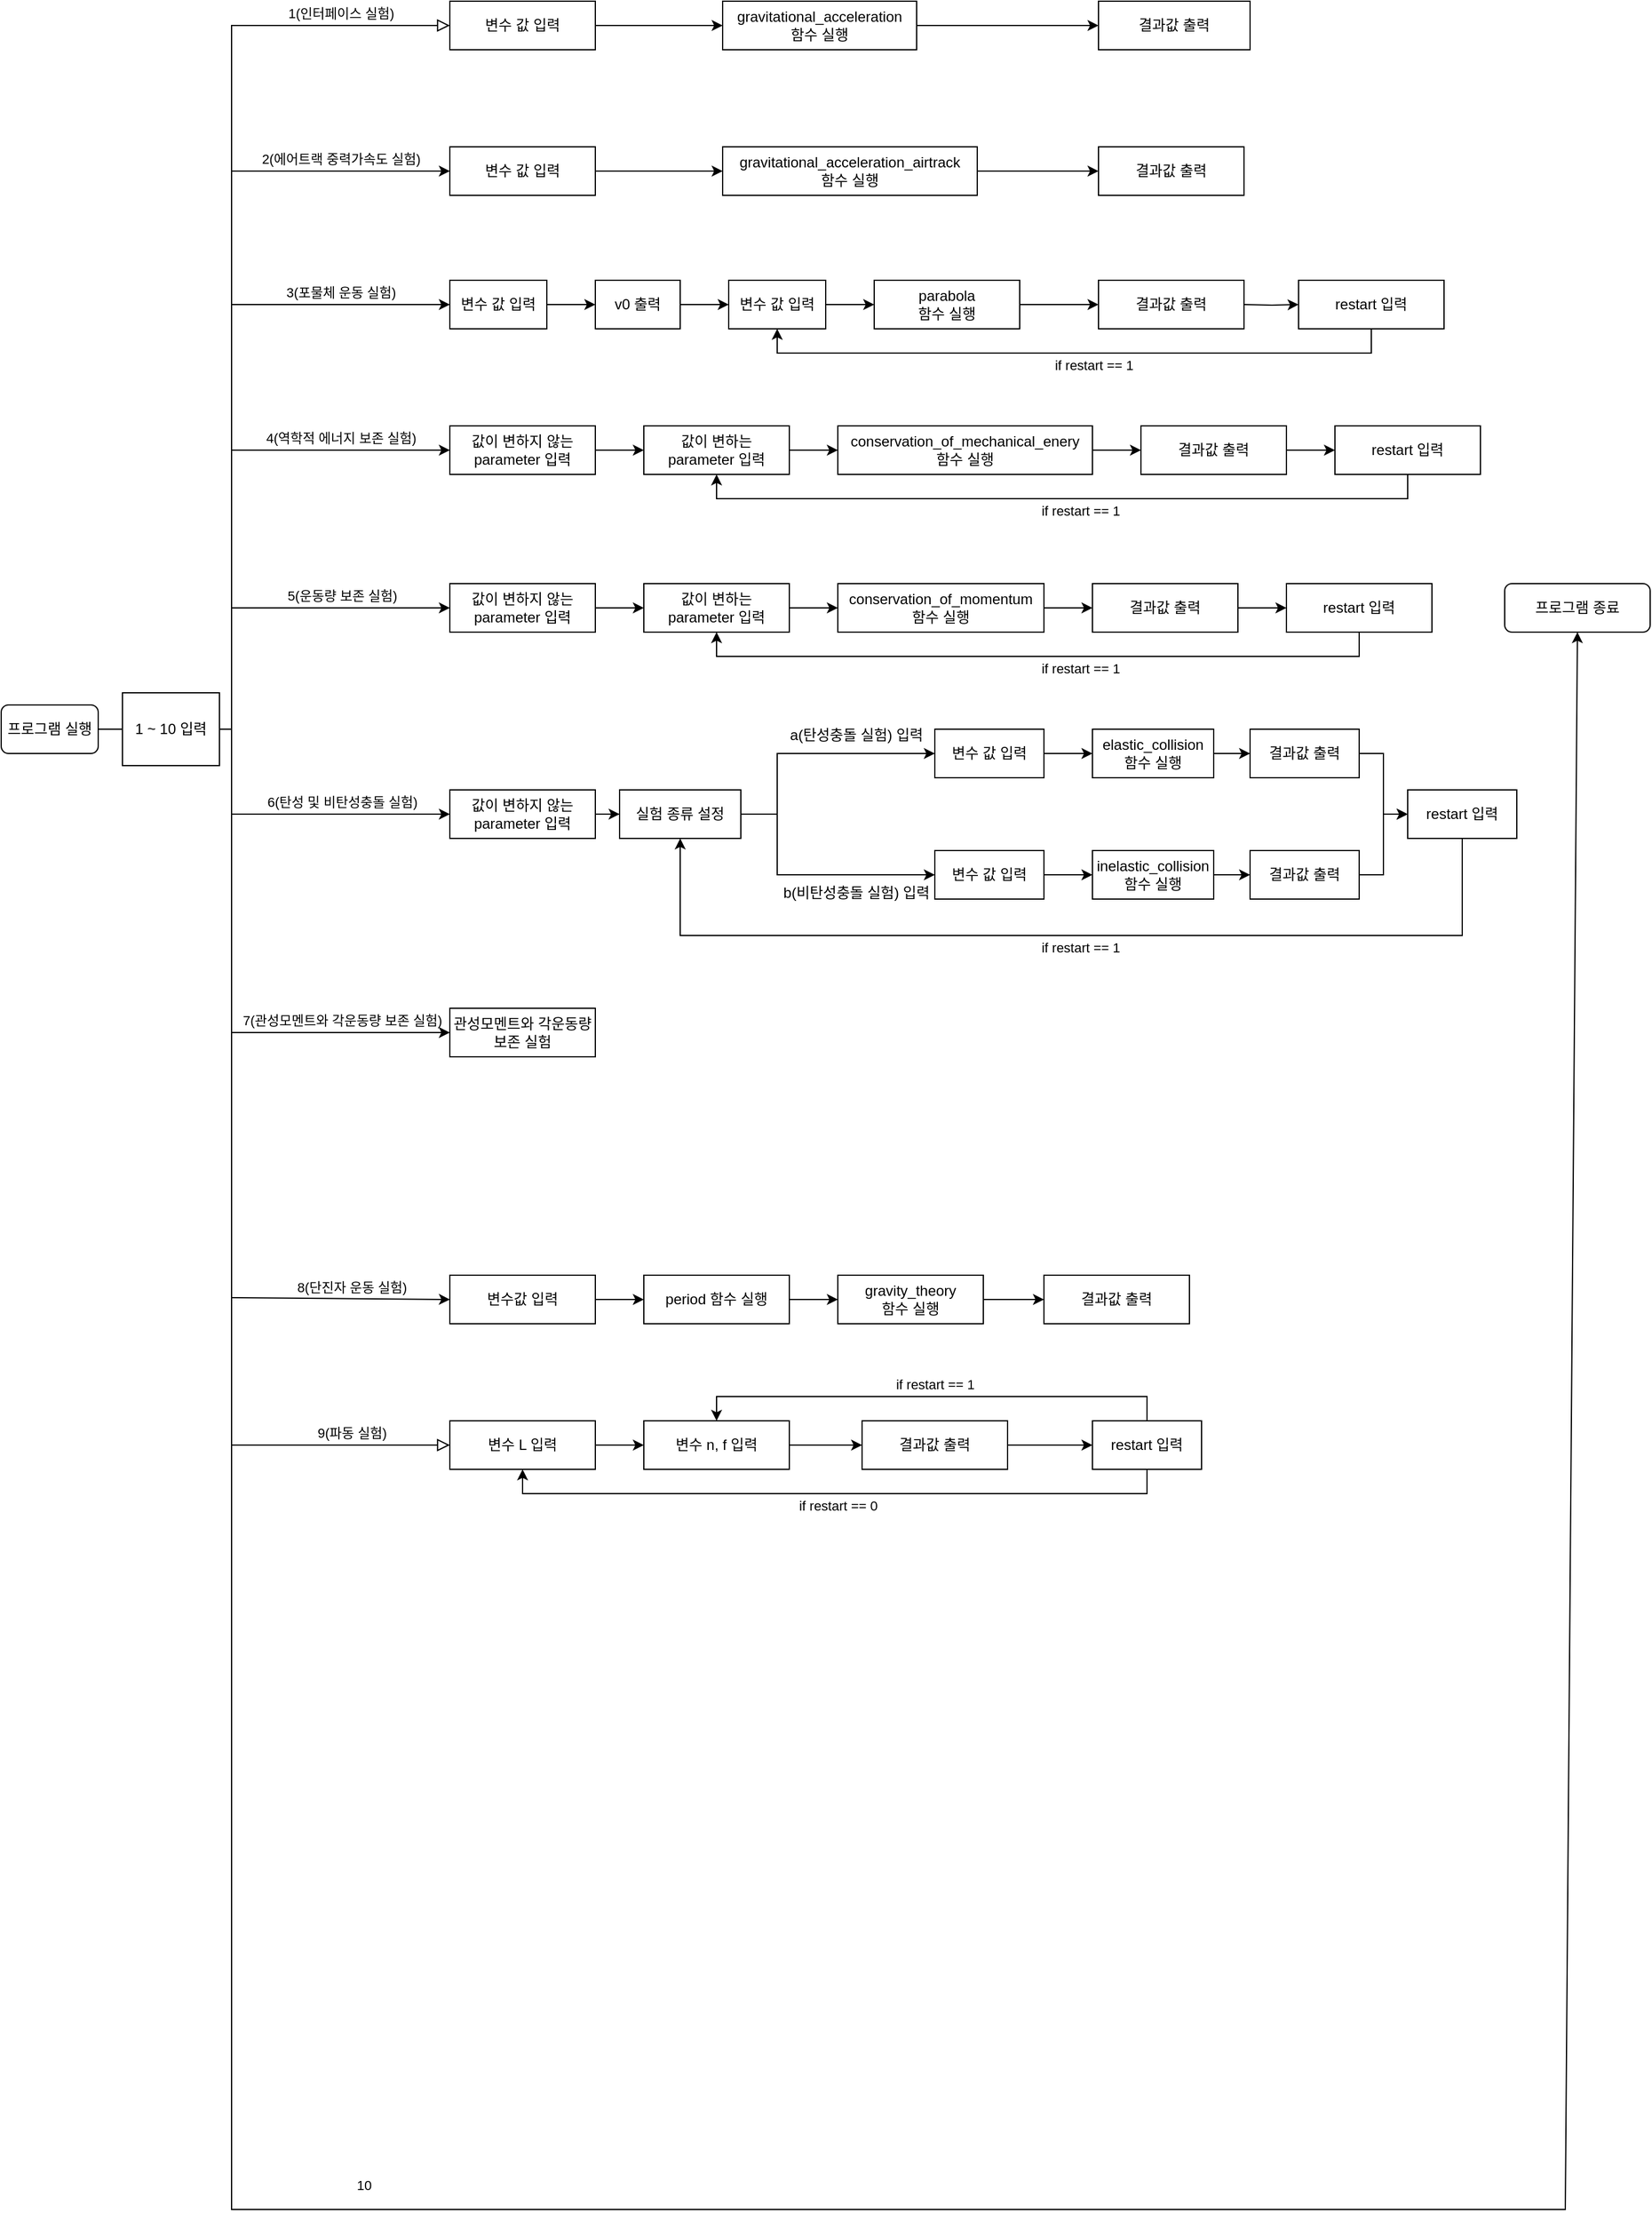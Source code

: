 <mxfile version="24.2.3" type="github">
  <diagram id="C5RBs43oDa-KdzZeNtuy" name="Page-1">
    <mxGraphModel dx="1603" dy="894" grid="1" gridSize="10" guides="1" tooltips="1" connect="1" arrows="1" fold="1" page="1" pageScale="1" pageWidth="690" pageHeight="980" math="0" shadow="0">
      <root>
        <mxCell id="WIyWlLk6GJQsqaUBKTNV-0" />
        <mxCell id="WIyWlLk6GJQsqaUBKTNV-1" parent="WIyWlLk6GJQsqaUBKTNV-0" />
        <mxCell id="WIyWlLk6GJQsqaUBKTNV-2" value="" style="rounded=0;html=1;jettySize=auto;orthogonalLoop=1;fontSize=11;endArrow=block;endFill=0;endSize=8;strokeWidth=1;shadow=0;labelBackgroundColor=none;edgeStyle=orthogonalEdgeStyle;" parent="WIyWlLk6GJQsqaUBKTNV-1" source="WIyWlLk6GJQsqaUBKTNV-3" edge="1">
          <mxGeometry relative="1" as="geometry">
            <mxPoint x="160" y="690" as="targetPoint" />
          </mxGeometry>
        </mxCell>
        <mxCell id="WIyWlLk6GJQsqaUBKTNV-3" value="프로그램 실행" style="rounded=1;whiteSpace=wrap;html=1;fontSize=12;glass=0;strokeWidth=1;shadow=0;" parent="WIyWlLk6GJQsqaUBKTNV-1" vertex="1">
          <mxGeometry x="10" y="670" width="80" height="40" as="geometry" />
        </mxCell>
        <mxCell id="WIyWlLk6GJQsqaUBKTNV-5" value="" style="edgeStyle=orthogonalEdgeStyle;rounded=0;html=1;jettySize=auto;orthogonalLoop=1;fontSize=11;endArrow=block;endFill=0;endSize=8;strokeWidth=1;shadow=0;labelBackgroundColor=none;entryX=0;entryY=0.5;entryDx=0;entryDy=0;exitX=1;exitY=0.5;exitDx=0;exitDy=0;" parent="WIyWlLk6GJQsqaUBKTNV-1" edge="1" target="WIyWlLk6GJQsqaUBKTNV-7" source="vzKUUmcyO4X9Xhw-Ob6t-32">
          <mxGeometry y="10" relative="1" as="geometry">
            <mxPoint as="offset" />
            <mxPoint x="200" y="560" as="sourcePoint" />
            <mxPoint x="280" y="110" as="targetPoint" />
            <Array as="points">
              <mxPoint x="200" y="690" />
              <mxPoint x="200" y="110" />
            </Array>
          </mxGeometry>
        </mxCell>
        <mxCell id="vzKUUmcyO4X9Xhw-Ob6t-40" style="edgeStyle=orthogonalEdgeStyle;rounded=0;orthogonalLoop=1;jettySize=auto;html=1;exitX=1;exitY=0.5;exitDx=0;exitDy=0;entryX=0;entryY=0.5;entryDx=0;entryDy=0;" parent="WIyWlLk6GJQsqaUBKTNV-1" source="WIyWlLk6GJQsqaUBKTNV-7" target="vzKUUmcyO4X9Xhw-Ob6t-39" edge="1">
          <mxGeometry relative="1" as="geometry" />
        </mxCell>
        <mxCell id="WIyWlLk6GJQsqaUBKTNV-7" value="변수 값 입력" style="rounded=0;whiteSpace=wrap;html=1;fontSize=12;glass=0;strokeWidth=1;shadow=0;" parent="WIyWlLk6GJQsqaUBKTNV-1" vertex="1">
          <mxGeometry x="380" y="90" width="120" height="40" as="geometry" />
        </mxCell>
        <mxCell id="vzKUUmcyO4X9Xhw-Ob6t-4" value="" style="rounded=0;html=1;jettySize=auto;orthogonalLoop=1;fontSize=11;endArrow=block;endFill=0;endSize=8;strokeWidth=1;shadow=0;labelBackgroundColor=none;edgeStyle=orthogonalEdgeStyle;exitX=1;exitY=0.5;exitDx=0;exitDy=0;entryX=0;entryY=0.5;entryDx=0;entryDy=0;" parent="WIyWlLk6GJQsqaUBKTNV-1" source="vzKUUmcyO4X9Xhw-Ob6t-32" target="vzKUUmcyO4X9Xhw-Ob6t-3" edge="1">
          <mxGeometry y="20" relative="1" as="geometry">
            <mxPoint as="offset" />
            <mxPoint x="200" y="720" as="sourcePoint" />
            <mxPoint x="130" y="190" as="targetPoint" />
            <Array as="points">
              <mxPoint x="200" y="690" />
              <mxPoint x="200" y="1280" />
            </Array>
          </mxGeometry>
        </mxCell>
        <mxCell id="ZHszuMVohtlVknCxv1Yf-81" style="edgeStyle=orthogonalEdgeStyle;rounded=0;orthogonalLoop=1;jettySize=auto;html=1;entryX=0;entryY=0.5;entryDx=0;entryDy=0;" edge="1" parent="WIyWlLk6GJQsqaUBKTNV-1" source="vzKUUmcyO4X9Xhw-Ob6t-3" target="ZHszuMVohtlVknCxv1Yf-80">
          <mxGeometry relative="1" as="geometry" />
        </mxCell>
        <mxCell id="vzKUUmcyO4X9Xhw-Ob6t-3" value="변수 L 입력" style="rounded=0;whiteSpace=wrap;html=1;fontSize=12;glass=0;strokeWidth=1;shadow=0;" parent="WIyWlLk6GJQsqaUBKTNV-1" vertex="1">
          <mxGeometry x="380" y="1260" width="120" height="40" as="geometry" />
        </mxCell>
        <mxCell id="ZHszuMVohtlVknCxv1Yf-7" style="edgeStyle=orthogonalEdgeStyle;rounded=0;orthogonalLoop=1;jettySize=auto;html=1;exitX=1;exitY=0.5;exitDx=0;exitDy=0;entryX=0;entryY=0.5;entryDx=0;entryDy=0;" edge="1" parent="WIyWlLk6GJQsqaUBKTNV-1" source="vzKUUmcyO4X9Xhw-Ob6t-5" target="ZHszuMVohtlVknCxv1Yf-9">
          <mxGeometry relative="1" as="geometry">
            <mxPoint x="570" y="340" as="targetPoint" />
          </mxGeometry>
        </mxCell>
        <mxCell id="vzKUUmcyO4X9Xhw-Ob6t-5" value="변수 값 입력" style="rounded=0;whiteSpace=wrap;html=1;fontSize=12;glass=0;strokeWidth=1;shadow=0;" parent="WIyWlLk6GJQsqaUBKTNV-1" vertex="1">
          <mxGeometry x="380" y="320" width="80" height="40" as="geometry" />
        </mxCell>
        <mxCell id="vzKUUmcyO4X9Xhw-Ob6t-6" value="&lt;div&gt;관성모멘트와 각운동량&lt;/div&gt;&lt;div&gt;보존 실험&lt;br&gt;&lt;/div&gt;" style="rounded=0;whiteSpace=wrap;html=1;fontSize=12;glass=0;strokeWidth=1;shadow=0;" parent="WIyWlLk6GJQsqaUBKTNV-1" vertex="1">
          <mxGeometry x="380" y="920" width="120" height="40" as="geometry" />
        </mxCell>
        <mxCell id="vzKUUmcyO4X9Xhw-Ob6t-44" style="edgeStyle=orthogonalEdgeStyle;rounded=0;orthogonalLoop=1;jettySize=auto;html=1;exitX=1;exitY=0.5;exitDx=0;exitDy=0;entryX=0;entryY=0.5;entryDx=0;entryDy=0;" parent="WIyWlLk6GJQsqaUBKTNV-1" source="vzKUUmcyO4X9Xhw-Ob6t-7" target="vzKUUmcyO4X9Xhw-Ob6t-43" edge="1">
          <mxGeometry relative="1" as="geometry" />
        </mxCell>
        <mxCell id="vzKUUmcyO4X9Xhw-Ob6t-7" value="변수 값 입력" style="rounded=0;whiteSpace=wrap;html=1;fontSize=12;glass=0;strokeWidth=1;shadow=0;" parent="WIyWlLk6GJQsqaUBKTNV-1" vertex="1">
          <mxGeometry x="380" y="210" width="120" height="40" as="geometry" />
        </mxCell>
        <mxCell id="ZHszuMVohtlVknCxv1Yf-56" style="edgeStyle=orthogonalEdgeStyle;rounded=0;orthogonalLoop=1;jettySize=auto;html=1;entryX=0;entryY=0.5;entryDx=0;entryDy=0;" edge="1" parent="WIyWlLk6GJQsqaUBKTNV-1" source="vzKUUmcyO4X9Xhw-Ob6t-8" target="ZHszuMVohtlVknCxv1Yf-55">
          <mxGeometry relative="1" as="geometry" />
        </mxCell>
        <mxCell id="vzKUUmcyO4X9Xhw-Ob6t-8" value="&lt;div&gt;값이 변하지 않는&lt;/div&gt;&lt;div&gt;parameter 입력&lt;br&gt;&lt;/div&gt;" style="rounded=0;whiteSpace=wrap;html=1;fontSize=12;glass=0;strokeWidth=1;shadow=0;" parent="WIyWlLk6GJQsqaUBKTNV-1" vertex="1">
          <mxGeometry x="380" y="740" width="120" height="40" as="geometry" />
        </mxCell>
        <mxCell id="ZHszuMVohtlVknCxv1Yf-74" style="edgeStyle=orthogonalEdgeStyle;rounded=0;orthogonalLoop=1;jettySize=auto;html=1;entryX=0;entryY=0.5;entryDx=0;entryDy=0;" edge="1" parent="WIyWlLk6GJQsqaUBKTNV-1" source="vzKUUmcyO4X9Xhw-Ob6t-10" target="ZHszuMVohtlVknCxv1Yf-73">
          <mxGeometry relative="1" as="geometry" />
        </mxCell>
        <mxCell id="vzKUUmcyO4X9Xhw-Ob6t-10" value="변수값 입력" style="rounded=0;whiteSpace=wrap;html=1;fontSize=12;glass=0;strokeWidth=1;shadow=0;" parent="WIyWlLk6GJQsqaUBKTNV-1" vertex="1">
          <mxGeometry x="380" y="1140" width="120" height="40" as="geometry" />
        </mxCell>
        <mxCell id="ZHszuMVohtlVknCxv1Yf-26" style="edgeStyle=orthogonalEdgeStyle;rounded=0;orthogonalLoop=1;jettySize=auto;html=1;exitX=1;exitY=0.5;exitDx=0;exitDy=0;entryX=0;entryY=0.5;entryDx=0;entryDy=0;" edge="1" parent="WIyWlLk6GJQsqaUBKTNV-1" source="vzKUUmcyO4X9Xhw-Ob6t-11" target="ZHszuMVohtlVknCxv1Yf-23">
          <mxGeometry relative="1" as="geometry" />
        </mxCell>
        <mxCell id="vzKUUmcyO4X9Xhw-Ob6t-11" value="&lt;div&gt;값이 변하지 않는&lt;/div&gt;&lt;div&gt;parameter 입력&lt;br&gt;&lt;/div&gt;" style="rounded=0;whiteSpace=wrap;html=1;fontSize=12;glass=0;strokeWidth=1;shadow=0;" parent="WIyWlLk6GJQsqaUBKTNV-1" vertex="1">
          <mxGeometry x="380" y="440" width="120" height="40" as="geometry" />
        </mxCell>
        <mxCell id="vzKUUmcyO4X9Xhw-Ob6t-16" value="" style="endArrow=classic;html=1;rounded=0;entryX=0;entryY=0.5;entryDx=0;entryDy=0;" parent="WIyWlLk6GJQsqaUBKTNV-1" target="vzKUUmcyO4X9Xhw-Ob6t-7" edge="1">
          <mxGeometry width="50" height="50" relative="1" as="geometry">
            <mxPoint x="200" y="230" as="sourcePoint" />
            <mxPoint x="440" y="620" as="targetPoint" />
          </mxGeometry>
        </mxCell>
        <mxCell id="vzKUUmcyO4X9Xhw-Ob6t-18" value="2(에어트랙 중력가속도 실험)" style="edgeLabel;html=1;align=center;verticalAlign=middle;resizable=0;points=[];fontSize=11;" parent="vzKUUmcyO4X9Xhw-Ob6t-16" vertex="1" connectable="0">
          <mxGeometry x="0.375" y="1" relative="1" as="geometry">
            <mxPoint x="-34" y="-9" as="offset" />
          </mxGeometry>
        </mxCell>
        <mxCell id="vzKUUmcyO4X9Xhw-Ob6t-24" value="&lt;font style=&quot;font-size: 11px;&quot;&gt;1(인터페이스 실험)&lt;br&gt;&lt;/font&gt;" style="edgeLabel;html=1;align=center;verticalAlign=middle;resizable=0;points=[];" parent="vzKUUmcyO4X9Xhw-Ob6t-16" vertex="1" connectable="0">
          <mxGeometry x="0.375" y="1" relative="1" as="geometry">
            <mxPoint x="-34" y="-129" as="offset" />
          </mxGeometry>
        </mxCell>
        <mxCell id="vzKUUmcyO4X9Xhw-Ob6t-26" value="4(역학적 에너지 보존 실험)" style="edgeLabel;html=1;align=center;verticalAlign=middle;resizable=0;points=[];" parent="vzKUUmcyO4X9Xhw-Ob6t-16" vertex="1" connectable="0">
          <mxGeometry x="0.375" y="1" relative="1" as="geometry">
            <mxPoint x="-34" y="221" as="offset" />
          </mxGeometry>
        </mxCell>
        <mxCell id="vzKUUmcyO4X9Xhw-Ob6t-27" value="5(운동량 보존 실험)" style="edgeLabel;html=1;align=center;verticalAlign=middle;resizable=0;points=[];" parent="vzKUUmcyO4X9Xhw-Ob6t-16" vertex="1" connectable="0">
          <mxGeometry x="0.375" y="1" relative="1" as="geometry">
            <mxPoint x="-33" y="351" as="offset" />
          </mxGeometry>
        </mxCell>
        <mxCell id="vzKUUmcyO4X9Xhw-Ob6t-28" value="6(탄성 및 비탄성충돌 실험)" style="edgeLabel;html=1;align=center;verticalAlign=middle;resizable=0;points=[];" parent="vzKUUmcyO4X9Xhw-Ob6t-16" vertex="1" connectable="0">
          <mxGeometry x="0.375" y="1" relative="1" as="geometry">
            <mxPoint x="-33" y="521" as="offset" />
          </mxGeometry>
        </mxCell>
        <mxCell id="vzKUUmcyO4X9Xhw-Ob6t-29" value="7(관성모멘트와 각운동량 보존 실험)" style="edgeLabel;html=1;align=center;verticalAlign=middle;resizable=0;points=[];" parent="vzKUUmcyO4X9Xhw-Ob6t-16" vertex="1" connectable="0">
          <mxGeometry x="0.375" y="1" relative="1" as="geometry">
            <mxPoint x="-33" y="701" as="offset" />
          </mxGeometry>
        </mxCell>
        <mxCell id="vzKUUmcyO4X9Xhw-Ob6t-30" value="8(단진자 운동 실험)" style="edgeLabel;html=1;align=center;verticalAlign=middle;resizable=0;points=[];" parent="vzKUUmcyO4X9Xhw-Ob6t-16" vertex="1" connectable="0">
          <mxGeometry x="0.375" y="1" relative="1" as="geometry">
            <mxPoint x="-25" y="921" as="offset" />
          </mxGeometry>
        </mxCell>
        <mxCell id="vzKUUmcyO4X9Xhw-Ob6t-31" value="9(파동 실험)" style="edgeLabel;html=1;align=center;verticalAlign=middle;resizable=0;points=[];" parent="vzKUUmcyO4X9Xhw-Ob6t-16" vertex="1" connectable="0">
          <mxGeometry x="0.375" y="1" relative="1" as="geometry">
            <mxPoint x="-25" y="1041" as="offset" />
          </mxGeometry>
        </mxCell>
        <mxCell id="vzKUUmcyO4X9Xhw-Ob6t-25" value="3(포물체 운동 실험)" style="edgeLabel;html=1;align=center;verticalAlign=middle;resizable=0;points=[];" parent="vzKUUmcyO4X9Xhw-Ob6t-16" vertex="1" connectable="0">
          <mxGeometry x="0.375" y="1" relative="1" as="geometry">
            <mxPoint x="-34" y="101" as="offset" />
          </mxGeometry>
        </mxCell>
        <mxCell id="vzKUUmcyO4X9Xhw-Ob6t-38" value="10" style="edgeLabel;html=1;align=center;verticalAlign=middle;resizable=0;points=[];" parent="vzKUUmcyO4X9Xhw-Ob6t-16" vertex="1" connectable="0">
          <mxGeometry x="0.375" y="1" relative="1" as="geometry">
            <mxPoint x="-15" y="1661" as="offset" />
          </mxGeometry>
        </mxCell>
        <mxCell id="vzKUUmcyO4X9Xhw-Ob6t-17" value="" style="endArrow=classic;html=1;rounded=0;entryX=0;entryY=0.5;entryDx=0;entryDy=0;" parent="WIyWlLk6GJQsqaUBKTNV-1" edge="1" target="vzKUUmcyO4X9Xhw-Ob6t-5">
          <mxGeometry width="50" height="50" relative="1" as="geometry">
            <mxPoint x="200" y="340" as="sourcePoint" />
            <mxPoint x="280" y="343.5" as="targetPoint" />
          </mxGeometry>
        </mxCell>
        <mxCell id="vzKUUmcyO4X9Xhw-Ob6t-19" value="" style="endArrow=classic;html=1;rounded=0;entryX=0;entryY=0.5;entryDx=0;entryDy=0;" parent="WIyWlLk6GJQsqaUBKTNV-1" target="ZHszuMVohtlVknCxv1Yf-34" edge="1">
          <mxGeometry width="50" height="50" relative="1" as="geometry">
            <mxPoint x="200" y="590" as="sourcePoint" />
            <mxPoint x="380" y="590" as="targetPoint" />
          </mxGeometry>
        </mxCell>
        <mxCell id="vzKUUmcyO4X9Xhw-Ob6t-20" value="" style="endArrow=classic;html=1;rounded=0;entryX=0;entryY=0.5;entryDx=0;entryDy=0;" parent="WIyWlLk6GJQsqaUBKTNV-1" edge="1" target="vzKUUmcyO4X9Xhw-Ob6t-11">
          <mxGeometry width="50" height="50" relative="1" as="geometry">
            <mxPoint x="200" y="460" as="sourcePoint" />
            <mxPoint x="280" y="464.5" as="targetPoint" />
          </mxGeometry>
        </mxCell>
        <mxCell id="vzKUUmcyO4X9Xhw-Ob6t-21" value="" style="endArrow=classic;html=1;rounded=0;entryX=0;entryY=0.5;entryDx=0;entryDy=0;" parent="WIyWlLk6GJQsqaUBKTNV-1" edge="1" target="vzKUUmcyO4X9Xhw-Ob6t-8">
          <mxGeometry width="50" height="50" relative="1" as="geometry">
            <mxPoint x="200" y="760" as="sourcePoint" />
            <mxPoint x="280" y="756.5" as="targetPoint" />
          </mxGeometry>
        </mxCell>
        <mxCell id="vzKUUmcyO4X9Xhw-Ob6t-22" value="" style="endArrow=classic;html=1;rounded=0;entryX=0;entryY=0.5;entryDx=0;entryDy=0;" parent="WIyWlLk6GJQsqaUBKTNV-1" edge="1" target="vzKUUmcyO4X9Xhw-Ob6t-6">
          <mxGeometry width="50" height="50" relative="1" as="geometry">
            <mxPoint x="200" y="940" as="sourcePoint" />
            <mxPoint x="280" y="938.5" as="targetPoint" />
          </mxGeometry>
        </mxCell>
        <mxCell id="vzKUUmcyO4X9Xhw-Ob6t-23" value="" style="endArrow=classic;html=1;rounded=0;entryX=0;entryY=0.5;entryDx=0;entryDy=0;" parent="WIyWlLk6GJQsqaUBKTNV-1" edge="1" target="vzKUUmcyO4X9Xhw-Ob6t-10">
          <mxGeometry width="50" height="50" relative="1" as="geometry">
            <mxPoint x="200" y="1158.5" as="sourcePoint" />
            <mxPoint x="280" y="1159.5" as="targetPoint" />
          </mxGeometry>
        </mxCell>
        <mxCell id="vzKUUmcyO4X9Xhw-Ob6t-32" value="1 ~ 10 입력" style="rounded=0;whiteSpace=wrap;html=1;" parent="WIyWlLk6GJQsqaUBKTNV-1" vertex="1">
          <mxGeometry x="110" y="660" width="80" height="60" as="geometry" />
        </mxCell>
        <mxCell id="vzKUUmcyO4X9Xhw-Ob6t-33" value="프로그램 종료" style="rounded=1;whiteSpace=wrap;html=1;fontSize=12;glass=0;strokeWidth=1;shadow=0;" parent="WIyWlLk6GJQsqaUBKTNV-1" vertex="1">
          <mxGeometry x="1250" y="570" width="120" height="40" as="geometry" />
        </mxCell>
        <mxCell id="vzKUUmcyO4X9Xhw-Ob6t-34" value="" style="endArrow=classic;html=1;rounded=0;entryX=0.5;entryY=1;entryDx=0;entryDy=0;" parent="WIyWlLk6GJQsqaUBKTNV-1" target="vzKUUmcyO4X9Xhw-Ob6t-33" edge="1">
          <mxGeometry width="50" height="50" relative="1" as="geometry">
            <mxPoint x="200" y="690" as="sourcePoint" />
            <mxPoint x="400" y="880" as="targetPoint" />
            <Array as="points">
              <mxPoint x="200" y="1910" />
              <mxPoint x="1300" y="1910" />
            </Array>
          </mxGeometry>
        </mxCell>
        <mxCell id="ZHszuMVohtlVknCxv1Yf-1" value="" style="edgeStyle=orthogonalEdgeStyle;rounded=0;orthogonalLoop=1;jettySize=auto;html=1;entryX=0;entryY=0.5;entryDx=0;entryDy=0;" edge="1" parent="WIyWlLk6GJQsqaUBKTNV-1" source="vzKUUmcyO4X9Xhw-Ob6t-39" target="ZHszuMVohtlVknCxv1Yf-2">
          <mxGeometry relative="1" as="geometry">
            <mxPoint x="915" y="110" as="targetPoint" />
          </mxGeometry>
        </mxCell>
        <mxCell id="vzKUUmcyO4X9Xhw-Ob6t-39" value="gravitational_acceleration&lt;div&gt;함수 실행&lt;br&gt;&lt;/div&gt;" style="rounded=0;whiteSpace=wrap;html=1;fontSize=12;glass=0;strokeWidth=1;shadow=0;" parent="WIyWlLk6GJQsqaUBKTNV-1" vertex="1">
          <mxGeometry x="605" y="90" width="160" height="40" as="geometry" />
        </mxCell>
        <mxCell id="ZHszuMVohtlVknCxv1Yf-4" style="edgeStyle=orthogonalEdgeStyle;rounded=0;orthogonalLoop=1;jettySize=auto;html=1;exitX=1;exitY=0.5;exitDx=0;exitDy=0;entryX=0;entryY=0.5;entryDx=0;entryDy=0;" edge="1" parent="WIyWlLk6GJQsqaUBKTNV-1" source="vzKUUmcyO4X9Xhw-Ob6t-43" target="ZHszuMVohtlVknCxv1Yf-3">
          <mxGeometry relative="1" as="geometry" />
        </mxCell>
        <mxCell id="vzKUUmcyO4X9Xhw-Ob6t-43" value="&lt;div&gt;gravitational_acceleration_airtrack&lt;br&gt;&lt;/div&gt;&lt;div&gt;함수 실행&lt;br&gt;&lt;/div&gt;" style="rounded=0;whiteSpace=wrap;html=1;fontSize=12;glass=0;strokeWidth=1;shadow=0;" parent="WIyWlLk6GJQsqaUBKTNV-1" vertex="1">
          <mxGeometry x="605" y="210" width="210" height="40" as="geometry" />
        </mxCell>
        <mxCell id="ZHszuMVohtlVknCxv1Yf-2" value="결과값 출력" style="rounded=0;whiteSpace=wrap;html=1;fontSize=12;glass=0;strokeWidth=1;shadow=0;" vertex="1" parent="WIyWlLk6GJQsqaUBKTNV-1">
          <mxGeometry x="915" y="90" width="125" height="40" as="geometry" />
        </mxCell>
        <mxCell id="ZHszuMVohtlVknCxv1Yf-3" value="결과값 출력" style="rounded=0;whiteSpace=wrap;html=1;fontSize=12;glass=0;strokeWidth=1;shadow=0;" vertex="1" parent="WIyWlLk6GJQsqaUBKTNV-1">
          <mxGeometry x="915" y="210" width="120" height="40" as="geometry" />
        </mxCell>
        <mxCell id="ZHszuMVohtlVknCxv1Yf-8" style="edgeStyle=orthogonalEdgeStyle;rounded=0;orthogonalLoop=1;jettySize=auto;html=1;exitX=1;exitY=0.5;exitDx=0;exitDy=0;entryX=0;entryY=0.5;entryDx=0;entryDy=0;" edge="1" parent="WIyWlLk6GJQsqaUBKTNV-1" source="ZHszuMVohtlVknCxv1Yf-5" target="ZHszuMVohtlVknCxv1Yf-22">
          <mxGeometry relative="1" as="geometry">
            <mxPoint x="910" y="340" as="targetPoint" />
          </mxGeometry>
        </mxCell>
        <mxCell id="ZHszuMVohtlVknCxv1Yf-5" value="&lt;div&gt;parabola&lt;/div&gt;&lt;div&gt;함수 실행&lt;/div&gt;" style="rounded=0;whiteSpace=wrap;html=1;fontSize=12;glass=0;strokeWidth=1;shadow=0;" vertex="1" parent="WIyWlLk6GJQsqaUBKTNV-1">
          <mxGeometry x="730" y="320" width="120" height="40" as="geometry" />
        </mxCell>
        <mxCell id="ZHszuMVohtlVknCxv1Yf-17" style="edgeStyle=orthogonalEdgeStyle;rounded=0;orthogonalLoop=1;jettySize=auto;html=1;exitX=0.5;exitY=1;exitDx=0;exitDy=0;entryX=0.5;entryY=1;entryDx=0;entryDy=0;" edge="1" parent="WIyWlLk6GJQsqaUBKTNV-1" source="ZHszuMVohtlVknCxv1Yf-20" target="ZHszuMVohtlVknCxv1Yf-11">
          <mxGeometry relative="1" as="geometry" />
        </mxCell>
        <mxCell id="ZHszuMVohtlVknCxv1Yf-18" value="if restart == 1" style="edgeLabel;html=1;align=center;verticalAlign=middle;resizable=0;points=[];" vertex="1" connectable="0" parent="ZHszuMVohtlVknCxv1Yf-17">
          <mxGeometry x="-0.097" y="-1" relative="1" as="geometry">
            <mxPoint x="-10" y="11" as="offset" />
          </mxGeometry>
        </mxCell>
        <mxCell id="ZHszuMVohtlVknCxv1Yf-32" value="if restart == 1" style="edgeLabel;html=1;align=center;verticalAlign=middle;resizable=0;points=[];" vertex="1" connectable="0" parent="ZHszuMVohtlVknCxv1Yf-17">
          <mxGeometry x="-0.097" y="-1" relative="1" as="geometry">
            <mxPoint x="-21" y="131" as="offset" />
          </mxGeometry>
        </mxCell>
        <mxCell id="ZHszuMVohtlVknCxv1Yf-72" value="if restart == 1" style="edgeLabel;html=1;align=center;verticalAlign=middle;resizable=0;points=[];" vertex="1" connectable="0" parent="ZHszuMVohtlVknCxv1Yf-17">
          <mxGeometry x="-0.097" y="-1" relative="1" as="geometry">
            <mxPoint x="-21" y="491" as="offset" />
          </mxGeometry>
        </mxCell>
        <mxCell id="ZHszuMVohtlVknCxv1Yf-79" value="if restart == 1" style="edgeLabel;html=1;align=center;verticalAlign=middle;resizable=0;points=[];" vertex="1" connectable="0" parent="ZHszuMVohtlVknCxv1Yf-17">
          <mxGeometry x="-0.097" y="-1" relative="1" as="geometry">
            <mxPoint x="-21" y="261" as="offset" />
          </mxGeometry>
        </mxCell>
        <mxCell id="ZHszuMVohtlVknCxv1Yf-88" value="if restart == 1" style="edgeLabel;html=1;align=center;verticalAlign=middle;resizable=0;points=[];" vertex="1" connectable="0" parent="ZHszuMVohtlVknCxv1Yf-17">
          <mxGeometry x="-0.097" y="-1" relative="1" as="geometry">
            <mxPoint x="-141" y="851" as="offset" />
          </mxGeometry>
        </mxCell>
        <mxCell id="ZHszuMVohtlVknCxv1Yf-89" value="if restart == 0" style="edgeLabel;html=1;align=center;verticalAlign=middle;resizable=0;points=[];" vertex="1" connectable="0" parent="ZHszuMVohtlVknCxv1Yf-17">
          <mxGeometry x="-0.097" y="-1" relative="1" as="geometry">
            <mxPoint x="-221" y="951" as="offset" />
          </mxGeometry>
        </mxCell>
        <mxCell id="ZHszuMVohtlVknCxv1Yf-21" style="edgeStyle=orthogonalEdgeStyle;rounded=0;orthogonalLoop=1;jettySize=auto;html=1;entryX=0;entryY=0.5;entryDx=0;entryDy=0;" edge="1" parent="WIyWlLk6GJQsqaUBKTNV-1" target="ZHszuMVohtlVknCxv1Yf-20">
          <mxGeometry relative="1" as="geometry">
            <mxPoint x="1035" y="340" as="sourcePoint" />
          </mxGeometry>
        </mxCell>
        <mxCell id="ZHszuMVohtlVknCxv1Yf-12" style="edgeStyle=orthogonalEdgeStyle;rounded=0;orthogonalLoop=1;jettySize=auto;html=1;entryX=0;entryY=0.5;entryDx=0;entryDy=0;" edge="1" parent="WIyWlLk6GJQsqaUBKTNV-1" source="ZHszuMVohtlVknCxv1Yf-9" target="ZHszuMVohtlVknCxv1Yf-11">
          <mxGeometry relative="1" as="geometry" />
        </mxCell>
        <mxCell id="ZHszuMVohtlVknCxv1Yf-9" value="v0 출력" style="rounded=0;whiteSpace=wrap;html=1;fontSize=12;glass=0;strokeWidth=1;shadow=0;" vertex="1" parent="WIyWlLk6GJQsqaUBKTNV-1">
          <mxGeometry x="500" y="320" width="70" height="40" as="geometry" />
        </mxCell>
        <mxCell id="ZHszuMVohtlVknCxv1Yf-14" style="edgeStyle=orthogonalEdgeStyle;rounded=0;orthogonalLoop=1;jettySize=auto;html=1;exitX=1;exitY=0.5;exitDx=0;exitDy=0;entryX=0;entryY=0.5;entryDx=0;entryDy=0;" edge="1" parent="WIyWlLk6GJQsqaUBKTNV-1" source="ZHszuMVohtlVknCxv1Yf-11" target="ZHszuMVohtlVknCxv1Yf-5">
          <mxGeometry relative="1" as="geometry" />
        </mxCell>
        <mxCell id="ZHszuMVohtlVknCxv1Yf-11" value="변수 값 입력" style="rounded=0;whiteSpace=wrap;html=1;fontSize=12;glass=0;strokeWidth=1;shadow=0;" vertex="1" parent="WIyWlLk6GJQsqaUBKTNV-1">
          <mxGeometry x="610" y="320" width="80" height="40" as="geometry" />
        </mxCell>
        <mxCell id="ZHszuMVohtlVknCxv1Yf-20" value="restart 입력" style="rounded=0;whiteSpace=wrap;html=1;fontSize=12;glass=0;strokeWidth=1;shadow=0;" vertex="1" parent="WIyWlLk6GJQsqaUBKTNV-1">
          <mxGeometry x="1080" y="320" width="120" height="40" as="geometry" />
        </mxCell>
        <mxCell id="ZHszuMVohtlVknCxv1Yf-22" value="결과값 출력" style="rounded=0;whiteSpace=wrap;html=1;fontSize=12;glass=0;strokeWidth=1;shadow=0;" vertex="1" parent="WIyWlLk6GJQsqaUBKTNV-1">
          <mxGeometry x="915" y="320" width="120" height="40" as="geometry" />
        </mxCell>
        <mxCell id="ZHszuMVohtlVknCxv1Yf-28" style="edgeStyle=orthogonalEdgeStyle;rounded=0;orthogonalLoop=1;jettySize=auto;html=1;exitX=1;exitY=0.5;exitDx=0;exitDy=0;entryX=0;entryY=0.5;entryDx=0;entryDy=0;" edge="1" parent="WIyWlLk6GJQsqaUBKTNV-1" source="ZHszuMVohtlVknCxv1Yf-23" target="ZHszuMVohtlVknCxv1Yf-24">
          <mxGeometry relative="1" as="geometry" />
        </mxCell>
        <mxCell id="ZHszuMVohtlVknCxv1Yf-23" value="&lt;div&gt;값이 변하는&lt;/div&gt;&lt;div&gt;parameter 입력&lt;br&gt;&lt;/div&gt;" style="rounded=0;whiteSpace=wrap;html=1;fontSize=12;glass=0;strokeWidth=1;shadow=0;" vertex="1" parent="WIyWlLk6GJQsqaUBKTNV-1">
          <mxGeometry x="540" y="440" width="120" height="40" as="geometry" />
        </mxCell>
        <mxCell id="ZHszuMVohtlVknCxv1Yf-29" style="edgeStyle=orthogonalEdgeStyle;rounded=0;orthogonalLoop=1;jettySize=auto;html=1;exitX=1;exitY=0.5;exitDx=0;exitDy=0;entryX=0;entryY=0.5;entryDx=0;entryDy=0;" edge="1" parent="WIyWlLk6GJQsqaUBKTNV-1" source="ZHszuMVohtlVknCxv1Yf-24" target="ZHszuMVohtlVknCxv1Yf-25">
          <mxGeometry relative="1" as="geometry" />
        </mxCell>
        <mxCell id="ZHszuMVohtlVknCxv1Yf-24" value="&lt;div&gt;conservation_of_mechanical_enery&lt;/div&gt;&lt;div&gt;함수 실행&lt;br&gt;&lt;/div&gt;" style="rounded=0;whiteSpace=wrap;html=1;fontSize=12;glass=0;strokeWidth=1;shadow=0;" vertex="1" parent="WIyWlLk6GJQsqaUBKTNV-1">
          <mxGeometry x="700" y="440" width="210" height="40" as="geometry" />
        </mxCell>
        <mxCell id="ZHszuMVohtlVknCxv1Yf-30" style="edgeStyle=orthogonalEdgeStyle;rounded=0;orthogonalLoop=1;jettySize=auto;html=1;exitX=1;exitY=0.5;exitDx=0;exitDy=0;entryX=0;entryY=0.5;entryDx=0;entryDy=0;" edge="1" parent="WIyWlLk6GJQsqaUBKTNV-1" source="ZHszuMVohtlVknCxv1Yf-25" target="ZHszuMVohtlVknCxv1Yf-27">
          <mxGeometry relative="1" as="geometry" />
        </mxCell>
        <mxCell id="ZHszuMVohtlVknCxv1Yf-25" value="결과값 출력" style="rounded=0;whiteSpace=wrap;html=1;fontSize=12;glass=0;strokeWidth=1;shadow=0;" vertex="1" parent="WIyWlLk6GJQsqaUBKTNV-1">
          <mxGeometry x="950" y="440" width="120" height="40" as="geometry" />
        </mxCell>
        <mxCell id="ZHszuMVohtlVknCxv1Yf-31" style="edgeStyle=orthogonalEdgeStyle;rounded=0;orthogonalLoop=1;jettySize=auto;html=1;exitX=0.5;exitY=1;exitDx=0;exitDy=0;entryX=0.5;entryY=1;entryDx=0;entryDy=0;" edge="1" parent="WIyWlLk6GJQsqaUBKTNV-1" source="ZHszuMVohtlVknCxv1Yf-27" target="ZHszuMVohtlVknCxv1Yf-23">
          <mxGeometry relative="1" as="geometry" />
        </mxCell>
        <mxCell id="ZHszuMVohtlVknCxv1Yf-27" value="restart 입력" style="rounded=0;whiteSpace=wrap;html=1;fontSize=12;glass=0;strokeWidth=1;shadow=0;" vertex="1" parent="WIyWlLk6GJQsqaUBKTNV-1">
          <mxGeometry x="1110" y="440" width="120" height="40" as="geometry" />
        </mxCell>
        <mxCell id="ZHszuMVohtlVknCxv1Yf-33" style="edgeStyle=orthogonalEdgeStyle;rounded=0;orthogonalLoop=1;jettySize=auto;html=1;exitX=1;exitY=0.5;exitDx=0;exitDy=0;entryX=0;entryY=0.5;entryDx=0;entryDy=0;" edge="1" source="ZHszuMVohtlVknCxv1Yf-34" target="ZHszuMVohtlVknCxv1Yf-37" parent="WIyWlLk6GJQsqaUBKTNV-1">
          <mxGeometry relative="1" as="geometry" />
        </mxCell>
        <mxCell id="ZHszuMVohtlVknCxv1Yf-34" value="&lt;div&gt;값이 변하지 않는&lt;/div&gt;&lt;div&gt;parameter 입력&lt;br&gt;&lt;/div&gt;" style="rounded=0;whiteSpace=wrap;html=1;fontSize=12;glass=0;strokeWidth=1;shadow=0;" vertex="1" parent="WIyWlLk6GJQsqaUBKTNV-1">
          <mxGeometry x="380" y="570" width="120" height="40" as="geometry" />
        </mxCell>
        <mxCell id="ZHszuMVohtlVknCxv1Yf-36" style="edgeStyle=orthogonalEdgeStyle;rounded=0;orthogonalLoop=1;jettySize=auto;html=1;exitX=1;exitY=0.5;exitDx=0;exitDy=0;entryX=0;entryY=0.5;entryDx=0;entryDy=0;" edge="1" source="ZHszuMVohtlVknCxv1Yf-37" target="ZHszuMVohtlVknCxv1Yf-39" parent="WIyWlLk6GJQsqaUBKTNV-1">
          <mxGeometry relative="1" as="geometry" />
        </mxCell>
        <mxCell id="ZHszuMVohtlVknCxv1Yf-37" value="&lt;div&gt;값이 변하는&lt;/div&gt;&lt;div&gt;parameter 입력&lt;br&gt;&lt;/div&gt;" style="rounded=0;whiteSpace=wrap;html=1;fontSize=12;glass=0;strokeWidth=1;shadow=0;" vertex="1" parent="WIyWlLk6GJQsqaUBKTNV-1">
          <mxGeometry x="540" y="570" width="120" height="40" as="geometry" />
        </mxCell>
        <mxCell id="ZHszuMVohtlVknCxv1Yf-38" style="edgeStyle=orthogonalEdgeStyle;rounded=0;orthogonalLoop=1;jettySize=auto;html=1;exitX=1;exitY=0.5;exitDx=0;exitDy=0;entryX=0;entryY=0.5;entryDx=0;entryDy=0;" edge="1" source="ZHszuMVohtlVknCxv1Yf-39" target="ZHszuMVohtlVknCxv1Yf-41" parent="WIyWlLk6GJQsqaUBKTNV-1">
          <mxGeometry relative="1" as="geometry" />
        </mxCell>
        <mxCell id="ZHszuMVohtlVknCxv1Yf-39" value="&lt;div&gt;conservation_of_momentum&lt;/div&gt;&lt;div&gt;함수 실행&lt;br&gt;&lt;/div&gt;" style="rounded=0;whiteSpace=wrap;html=1;fontSize=12;glass=0;strokeWidth=1;shadow=0;" vertex="1" parent="WIyWlLk6GJQsqaUBKTNV-1">
          <mxGeometry x="700" y="570" width="170" height="40" as="geometry" />
        </mxCell>
        <mxCell id="ZHszuMVohtlVknCxv1Yf-40" style="edgeStyle=orthogonalEdgeStyle;rounded=0;orthogonalLoop=1;jettySize=auto;html=1;exitX=1;exitY=0.5;exitDx=0;exitDy=0;entryX=0;entryY=0.5;entryDx=0;entryDy=0;" edge="1" source="ZHszuMVohtlVknCxv1Yf-41" target="ZHszuMVohtlVknCxv1Yf-43" parent="WIyWlLk6GJQsqaUBKTNV-1">
          <mxGeometry relative="1" as="geometry" />
        </mxCell>
        <mxCell id="ZHszuMVohtlVknCxv1Yf-41" value="결과값 출력" style="rounded=0;whiteSpace=wrap;html=1;fontSize=12;glass=0;strokeWidth=1;shadow=0;" vertex="1" parent="WIyWlLk6GJQsqaUBKTNV-1">
          <mxGeometry x="910" y="570" width="120" height="40" as="geometry" />
        </mxCell>
        <mxCell id="ZHszuMVohtlVknCxv1Yf-42" style="edgeStyle=orthogonalEdgeStyle;rounded=0;orthogonalLoop=1;jettySize=auto;html=1;exitX=0.5;exitY=1;exitDx=0;exitDy=0;entryX=0.5;entryY=1;entryDx=0;entryDy=0;" edge="1" source="ZHszuMVohtlVknCxv1Yf-43" target="ZHszuMVohtlVknCxv1Yf-37" parent="WIyWlLk6GJQsqaUBKTNV-1">
          <mxGeometry relative="1" as="geometry" />
        </mxCell>
        <mxCell id="ZHszuMVohtlVknCxv1Yf-43" value="restart 입력" style="rounded=0;whiteSpace=wrap;html=1;fontSize=12;glass=0;strokeWidth=1;shadow=0;" vertex="1" parent="WIyWlLk6GJQsqaUBKTNV-1">
          <mxGeometry x="1070" y="570" width="120" height="40" as="geometry" />
        </mxCell>
        <mxCell id="ZHszuMVohtlVknCxv1Yf-62" style="edgeStyle=orthogonalEdgeStyle;rounded=0;orthogonalLoop=1;jettySize=auto;html=1;entryX=0;entryY=0.5;entryDx=0;entryDy=0;" edge="1" parent="WIyWlLk6GJQsqaUBKTNV-1" source="ZHszuMVohtlVknCxv1Yf-48" target="ZHszuMVohtlVknCxv1Yf-60">
          <mxGeometry relative="1" as="geometry" />
        </mxCell>
        <mxCell id="ZHszuMVohtlVknCxv1Yf-48" value="변수 값 입력" style="rounded=0;whiteSpace=wrap;html=1;fontSize=12;glass=0;strokeWidth=1;shadow=0;" vertex="1" parent="WIyWlLk6GJQsqaUBKTNV-1">
          <mxGeometry x="780" y="690" width="90" height="40" as="geometry" />
        </mxCell>
        <mxCell id="ZHszuMVohtlVknCxv1Yf-63" style="edgeStyle=orthogonalEdgeStyle;rounded=0;orthogonalLoop=1;jettySize=auto;html=1;entryX=0;entryY=0.5;entryDx=0;entryDy=0;" edge="1" parent="WIyWlLk6GJQsqaUBKTNV-1" source="ZHszuMVohtlVknCxv1Yf-49" target="ZHszuMVohtlVknCxv1Yf-61">
          <mxGeometry relative="1" as="geometry" />
        </mxCell>
        <mxCell id="ZHszuMVohtlVknCxv1Yf-49" value="변수 값 입력" style="rounded=0;whiteSpace=wrap;html=1;fontSize=12;glass=0;strokeWidth=1;shadow=0;" vertex="1" parent="WIyWlLk6GJQsqaUBKTNV-1">
          <mxGeometry x="780" y="790" width="90" height="40" as="geometry" />
        </mxCell>
        <mxCell id="ZHszuMVohtlVknCxv1Yf-53" value="a(탄성충돌 실험) 입력" style="text;html=1;align=center;verticalAlign=middle;resizable=0;points=[];autosize=1;strokeColor=none;fillColor=none;" vertex="1" parent="WIyWlLk6GJQsqaUBKTNV-1">
          <mxGeometry x="650" y="680" width="130" height="30" as="geometry" />
        </mxCell>
        <mxCell id="ZHszuMVohtlVknCxv1Yf-54" value="b(비탄성충돌 실험) 입력" style="text;html=1;align=center;verticalAlign=middle;resizable=0;points=[];autosize=1;strokeColor=none;fillColor=none;" vertex="1" parent="WIyWlLk6GJQsqaUBKTNV-1">
          <mxGeometry x="645" y="810" width="140" height="30" as="geometry" />
        </mxCell>
        <mxCell id="ZHszuMVohtlVknCxv1Yf-58" style="edgeStyle=orthogonalEdgeStyle;rounded=0;orthogonalLoop=1;jettySize=auto;html=1;entryX=0;entryY=0.5;entryDx=0;entryDy=0;" edge="1" parent="WIyWlLk6GJQsqaUBKTNV-1" source="ZHszuMVohtlVknCxv1Yf-55" target="ZHszuMVohtlVknCxv1Yf-48">
          <mxGeometry relative="1" as="geometry">
            <Array as="points">
              <mxPoint x="650" y="760" />
              <mxPoint x="650" y="710" />
            </Array>
          </mxGeometry>
        </mxCell>
        <mxCell id="ZHszuMVohtlVknCxv1Yf-59" style="edgeStyle=orthogonalEdgeStyle;rounded=0;orthogonalLoop=1;jettySize=auto;html=1;entryX=0;entryY=0.5;entryDx=0;entryDy=0;" edge="1" parent="WIyWlLk6GJQsqaUBKTNV-1" source="ZHszuMVohtlVknCxv1Yf-55" target="ZHszuMVohtlVknCxv1Yf-49">
          <mxGeometry relative="1" as="geometry">
            <Array as="points">
              <mxPoint x="650" y="760" />
              <mxPoint x="650" y="810" />
            </Array>
          </mxGeometry>
        </mxCell>
        <mxCell id="ZHszuMVohtlVknCxv1Yf-55" value="실험 종류 설정" style="rounded=0;whiteSpace=wrap;html=1;fontSize=12;glass=0;strokeWidth=1;shadow=0;" vertex="1" parent="WIyWlLk6GJQsqaUBKTNV-1">
          <mxGeometry x="520" y="740" width="100" height="40" as="geometry" />
        </mxCell>
        <mxCell id="ZHszuMVohtlVknCxv1Yf-67" style="edgeStyle=orthogonalEdgeStyle;rounded=0;orthogonalLoop=1;jettySize=auto;html=1;entryX=0;entryY=0.5;entryDx=0;entryDy=0;" edge="1" parent="WIyWlLk6GJQsqaUBKTNV-1" source="ZHszuMVohtlVknCxv1Yf-60" target="ZHszuMVohtlVknCxv1Yf-64">
          <mxGeometry relative="1" as="geometry" />
        </mxCell>
        <mxCell id="ZHszuMVohtlVknCxv1Yf-60" value="&lt;div&gt;elastic_collision&lt;/div&gt;&lt;div&gt;함수 실행&lt;br&gt;&lt;/div&gt;" style="rounded=0;whiteSpace=wrap;html=1;fontSize=12;glass=0;strokeWidth=1;shadow=0;" vertex="1" parent="WIyWlLk6GJQsqaUBKTNV-1">
          <mxGeometry x="910" y="690" width="100" height="40" as="geometry" />
        </mxCell>
        <mxCell id="ZHszuMVohtlVknCxv1Yf-66" style="edgeStyle=orthogonalEdgeStyle;rounded=0;orthogonalLoop=1;jettySize=auto;html=1;entryX=0;entryY=0.5;entryDx=0;entryDy=0;" edge="1" parent="WIyWlLk6GJQsqaUBKTNV-1" source="ZHszuMVohtlVknCxv1Yf-61" target="ZHszuMVohtlVknCxv1Yf-65">
          <mxGeometry relative="1" as="geometry" />
        </mxCell>
        <mxCell id="ZHszuMVohtlVknCxv1Yf-61" value="&lt;div&gt;inelastic_collision&lt;/div&gt;&lt;div&gt;함수 실행&lt;br&gt;&lt;/div&gt;" style="rounded=0;whiteSpace=wrap;html=1;fontSize=12;glass=0;strokeWidth=1;shadow=0;" vertex="1" parent="WIyWlLk6GJQsqaUBKTNV-1">
          <mxGeometry x="910" y="790" width="100" height="40" as="geometry" />
        </mxCell>
        <mxCell id="ZHszuMVohtlVknCxv1Yf-70" style="edgeStyle=orthogonalEdgeStyle;rounded=0;orthogonalLoop=1;jettySize=auto;html=1;entryX=0;entryY=0.5;entryDx=0;entryDy=0;" edge="1" parent="WIyWlLk6GJQsqaUBKTNV-1" source="ZHszuMVohtlVknCxv1Yf-64" target="ZHszuMVohtlVknCxv1Yf-68">
          <mxGeometry relative="1" as="geometry" />
        </mxCell>
        <mxCell id="ZHszuMVohtlVknCxv1Yf-64" value="결과값 출력" style="rounded=0;whiteSpace=wrap;html=1;fontSize=12;glass=0;strokeWidth=1;shadow=0;" vertex="1" parent="WIyWlLk6GJQsqaUBKTNV-1">
          <mxGeometry x="1040" y="690" width="90" height="40" as="geometry" />
        </mxCell>
        <mxCell id="ZHszuMVohtlVknCxv1Yf-69" style="edgeStyle=orthogonalEdgeStyle;rounded=0;orthogonalLoop=1;jettySize=auto;html=1;entryX=0;entryY=0.5;entryDx=0;entryDy=0;" edge="1" parent="WIyWlLk6GJQsqaUBKTNV-1" source="ZHszuMVohtlVknCxv1Yf-65" target="ZHszuMVohtlVknCxv1Yf-68">
          <mxGeometry relative="1" as="geometry" />
        </mxCell>
        <mxCell id="ZHszuMVohtlVknCxv1Yf-65" value="결과값 출력" style="rounded=0;whiteSpace=wrap;html=1;fontSize=12;glass=0;strokeWidth=1;shadow=0;" vertex="1" parent="WIyWlLk6GJQsqaUBKTNV-1">
          <mxGeometry x="1040" y="790" width="90" height="40" as="geometry" />
        </mxCell>
        <mxCell id="ZHszuMVohtlVknCxv1Yf-71" style="edgeStyle=orthogonalEdgeStyle;rounded=0;orthogonalLoop=1;jettySize=auto;html=1;entryX=0.5;entryY=1;entryDx=0;entryDy=0;" edge="1" parent="WIyWlLk6GJQsqaUBKTNV-1" source="ZHszuMVohtlVknCxv1Yf-68" target="ZHszuMVohtlVknCxv1Yf-55">
          <mxGeometry relative="1" as="geometry">
            <Array as="points">
              <mxPoint x="1215" y="860" />
              <mxPoint x="570" y="860" />
            </Array>
          </mxGeometry>
        </mxCell>
        <mxCell id="ZHszuMVohtlVknCxv1Yf-68" value="restart 입력" style="rounded=0;whiteSpace=wrap;html=1;fontSize=12;glass=0;strokeWidth=1;shadow=0;" vertex="1" parent="WIyWlLk6GJQsqaUBKTNV-1">
          <mxGeometry x="1170" y="740" width="90" height="40" as="geometry" />
        </mxCell>
        <mxCell id="ZHszuMVohtlVknCxv1Yf-76" style="edgeStyle=orthogonalEdgeStyle;rounded=0;orthogonalLoop=1;jettySize=auto;html=1;entryX=0;entryY=0.5;entryDx=0;entryDy=0;" edge="1" parent="WIyWlLk6GJQsqaUBKTNV-1" source="ZHszuMVohtlVknCxv1Yf-73" target="ZHszuMVohtlVknCxv1Yf-75">
          <mxGeometry relative="1" as="geometry" />
        </mxCell>
        <mxCell id="ZHszuMVohtlVknCxv1Yf-73" value="period 함수 실행" style="rounded=0;whiteSpace=wrap;html=1;fontSize=12;glass=0;strokeWidth=1;shadow=0;" vertex="1" parent="WIyWlLk6GJQsqaUBKTNV-1">
          <mxGeometry x="540" y="1140" width="120" height="40" as="geometry" />
        </mxCell>
        <mxCell id="ZHszuMVohtlVknCxv1Yf-78" style="edgeStyle=orthogonalEdgeStyle;rounded=0;orthogonalLoop=1;jettySize=auto;html=1;entryX=0;entryY=0.5;entryDx=0;entryDy=0;" edge="1" parent="WIyWlLk6GJQsqaUBKTNV-1" source="ZHszuMVohtlVknCxv1Yf-75" target="ZHszuMVohtlVknCxv1Yf-77">
          <mxGeometry relative="1" as="geometry" />
        </mxCell>
        <mxCell id="ZHszuMVohtlVknCxv1Yf-75" value="&lt;div&gt;gravity_theory&lt;br&gt;&lt;/div&gt;&lt;div&gt;함수 실행&lt;/div&gt;" style="rounded=0;whiteSpace=wrap;html=1;fontSize=12;glass=0;strokeWidth=1;shadow=0;" vertex="1" parent="WIyWlLk6GJQsqaUBKTNV-1">
          <mxGeometry x="700" y="1140" width="120" height="40" as="geometry" />
        </mxCell>
        <mxCell id="ZHszuMVohtlVknCxv1Yf-77" value="결과값 출력" style="rounded=0;whiteSpace=wrap;html=1;fontSize=12;glass=0;strokeWidth=1;shadow=0;" vertex="1" parent="WIyWlLk6GJQsqaUBKTNV-1">
          <mxGeometry x="870" y="1140" width="120" height="40" as="geometry" />
        </mxCell>
        <mxCell id="ZHszuMVohtlVknCxv1Yf-83" style="edgeStyle=orthogonalEdgeStyle;rounded=0;orthogonalLoop=1;jettySize=auto;html=1;entryX=0;entryY=0.5;entryDx=0;entryDy=0;" edge="1" parent="WIyWlLk6GJQsqaUBKTNV-1" source="ZHszuMVohtlVknCxv1Yf-80" target="ZHszuMVohtlVknCxv1Yf-82">
          <mxGeometry relative="1" as="geometry" />
        </mxCell>
        <mxCell id="ZHszuMVohtlVknCxv1Yf-80" value="변수 n, f 입력" style="rounded=0;whiteSpace=wrap;html=1;fontSize=12;glass=0;strokeWidth=1;shadow=0;" vertex="1" parent="WIyWlLk6GJQsqaUBKTNV-1">
          <mxGeometry x="540" y="1260" width="120" height="40" as="geometry" />
        </mxCell>
        <mxCell id="ZHszuMVohtlVknCxv1Yf-85" style="edgeStyle=orthogonalEdgeStyle;rounded=0;orthogonalLoop=1;jettySize=auto;html=1;entryX=0;entryY=0.5;entryDx=0;entryDy=0;" edge="1" parent="WIyWlLk6GJQsqaUBKTNV-1" source="ZHszuMVohtlVknCxv1Yf-82" target="ZHszuMVohtlVknCxv1Yf-84">
          <mxGeometry relative="1" as="geometry" />
        </mxCell>
        <mxCell id="ZHszuMVohtlVknCxv1Yf-82" value="결과값 출력" style="rounded=0;whiteSpace=wrap;html=1;fontSize=12;glass=0;strokeWidth=1;shadow=0;" vertex="1" parent="WIyWlLk6GJQsqaUBKTNV-1">
          <mxGeometry x="720" y="1260" width="120" height="40" as="geometry" />
        </mxCell>
        <mxCell id="ZHszuMVohtlVknCxv1Yf-86" style="edgeStyle=orthogonalEdgeStyle;rounded=0;orthogonalLoop=1;jettySize=auto;html=1;entryX=0.5;entryY=1;entryDx=0;entryDy=0;" edge="1" parent="WIyWlLk6GJQsqaUBKTNV-1" source="ZHszuMVohtlVknCxv1Yf-84" target="vzKUUmcyO4X9Xhw-Ob6t-3">
          <mxGeometry relative="1" as="geometry">
            <Array as="points">
              <mxPoint x="955" y="1320" />
              <mxPoint x="440" y="1320" />
            </Array>
          </mxGeometry>
        </mxCell>
        <mxCell id="ZHszuMVohtlVknCxv1Yf-87" style="edgeStyle=orthogonalEdgeStyle;rounded=0;orthogonalLoop=1;jettySize=auto;html=1;entryX=0.5;entryY=0;entryDx=0;entryDy=0;" edge="1" parent="WIyWlLk6GJQsqaUBKTNV-1" source="ZHszuMVohtlVknCxv1Yf-84" target="ZHszuMVohtlVknCxv1Yf-80">
          <mxGeometry relative="1" as="geometry">
            <Array as="points">
              <mxPoint x="955" y="1240" />
              <mxPoint x="600" y="1240" />
            </Array>
          </mxGeometry>
        </mxCell>
        <mxCell id="ZHszuMVohtlVknCxv1Yf-84" value="restart 입력" style="rounded=0;whiteSpace=wrap;html=1;fontSize=12;glass=0;strokeWidth=1;shadow=0;" vertex="1" parent="WIyWlLk6GJQsqaUBKTNV-1">
          <mxGeometry x="910" y="1260" width="90" height="40" as="geometry" />
        </mxCell>
      </root>
    </mxGraphModel>
  </diagram>
</mxfile>
